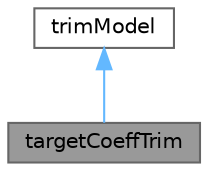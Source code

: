 digraph "targetCoeffTrim"
{
 // LATEX_PDF_SIZE
  bgcolor="transparent";
  edge [fontname=Helvetica,fontsize=10,labelfontname=Helvetica,labelfontsize=10];
  node [fontname=Helvetica,fontsize=10,shape=box,height=0.2,width=0.4];
  Node1 [id="Node000001",label="targetCoeffTrim",height=0.2,width=0.4,color="gray40", fillcolor="grey60", style="filled", fontcolor="black",tooltip="Trim model where the operating characteristics of rotor (e.g. blade pitch angle) can vary to reach a ..."];
  Node2 -> Node1 [id="edge1_Node000001_Node000002",dir="back",color="steelblue1",style="solid",tooltip=" "];
  Node2 [id="Node000002",label="trimModel",height=0.2,width=0.4,color="gray40", fillcolor="white", style="filled",URL="$classFoam_1_1trimModel.html",tooltip="Base class for trim models for handling blade characteristics and thrust-torque relations."];
}
